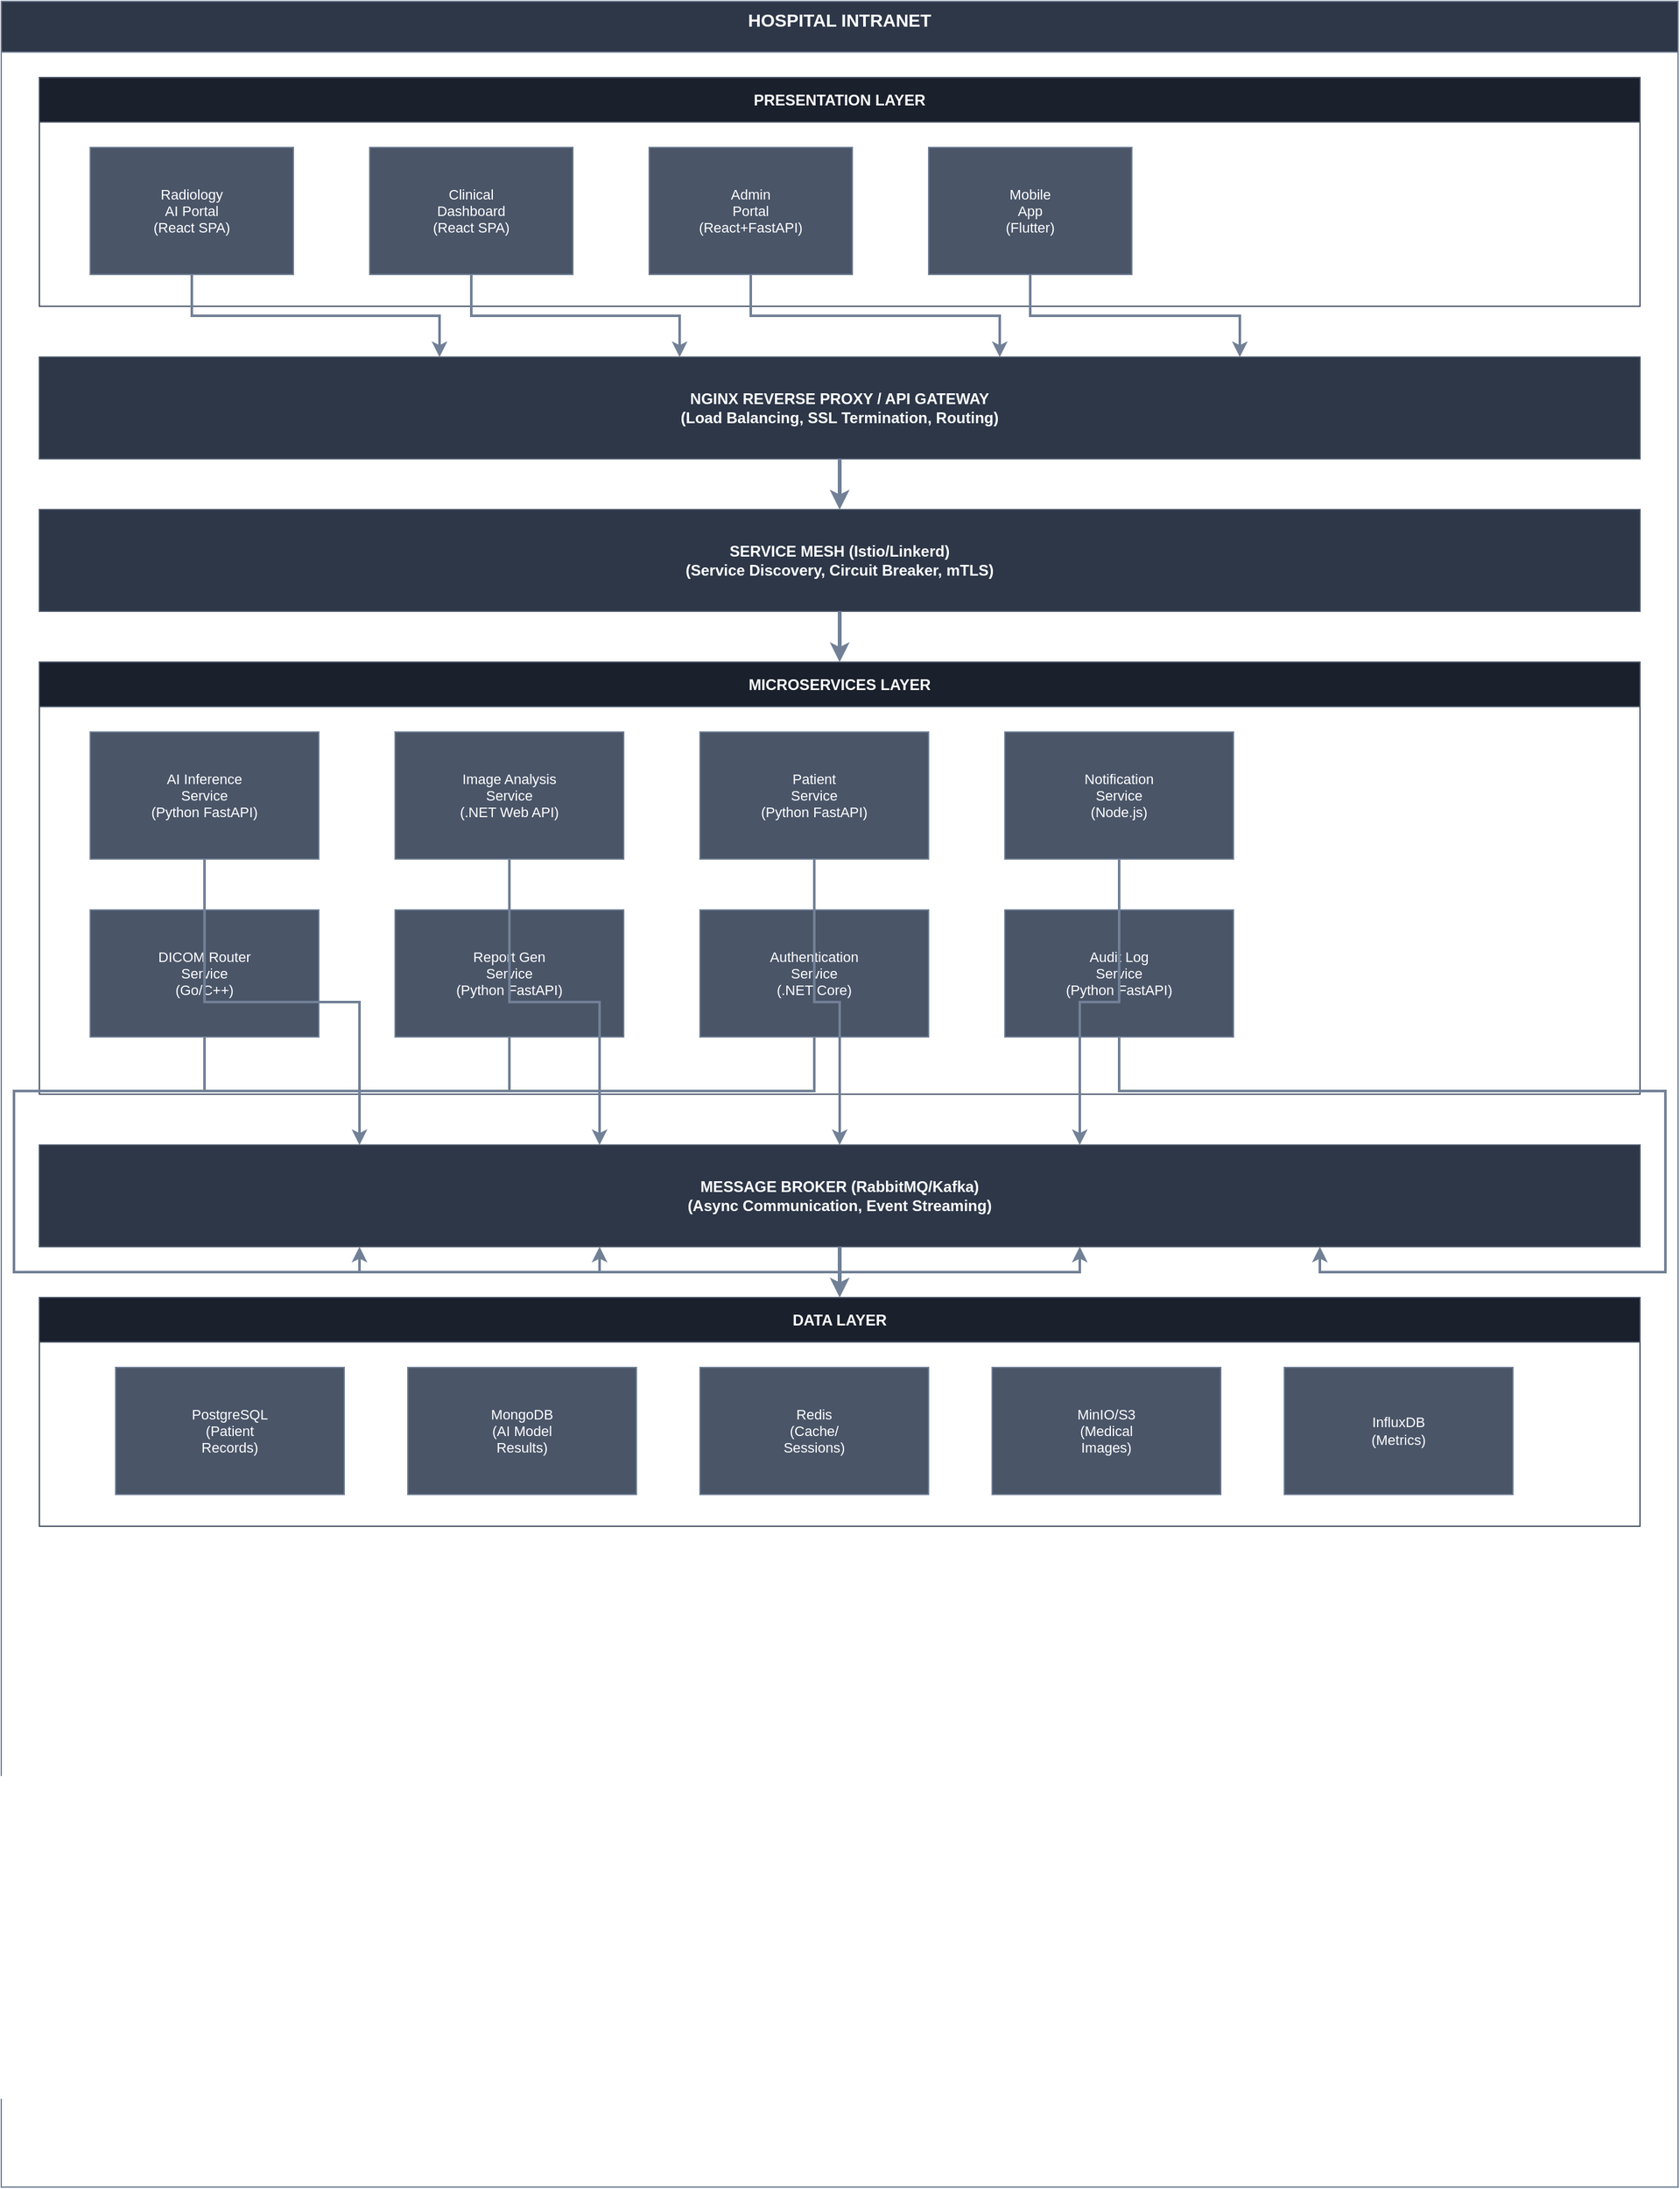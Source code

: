 <mxfile version="24.0.0">
  <diagram name="Hospital Microservice Architecture" id="hospital-arch">
    <mxGraphModel dx="1422" dy="794" grid="1" gridSize="10" guides="1" tooltips="1" connect="1" arrows="1" fold="1" page="1" pageScale="1" pageWidth="1400" pageHeight="1800" math="0" shadow="0">
      <root>
        <mxCell id="0" />
        <mxCell id="1" parent="0" />

        <!-- Hospital Intranet Container -->
        <mxCell id="hospital-container" value="HOSPITAL INTRANET" style="swimlane;whiteSpace=wrap;html=1;fillColor=#2d3748;strokeColor=#718096;fontColor=#FFFFFF;fontSize=14;fontStyle=1;startSize=40;horizontal=1;verticalAlign=top;" vertex="1" parent="1">
          <mxGeometry x="40" y="40" width="1320" height="1720" as="geometry" />
        </mxCell>

        <!-- Presentation Layer Container -->
        <mxCell id="presentation-layer" value="PRESENTATION LAYER" style="swimlane;whiteSpace=wrap;html=1;fillColor=#1a202c;strokeColor=#4a5568;fontColor=#FFFFFF;fontSize=12;fontStyle=1;startSize=35;" vertex="1" parent="hospital-container">
          <mxGeometry x="30" y="60" width="1260" height="180" as="geometry" />
        </mxCell>

        <!-- Frontend Services -->
        <mxCell id="radiology-portal" value="Radiology&#xa;AI Portal&#xa;(React SPA)" style="rounded=0;whiteSpace=wrap;html=1;fillColor=#4a5568;strokeColor=#718096;fontColor=#FFFFFF;fontSize=11;align=center;" vertex="1" parent="presentation-layer">
          <mxGeometry x="40" y="55" width="160" height="100" as="geometry" />
        </mxCell>

        <mxCell id="clinical-dashboard" value="Clinical&#xa;Dashboard&#xa;(React SPA)" style="rounded=0;whiteSpace=wrap;html=1;fillColor=#4a5568;strokeColor=#718096;fontColor=#FFFFFF;fontSize=11;align=center;" vertex="1" parent="presentation-layer">
          <mxGeometry x="260" y="55" width="160" height="100" as="geometry" />
        </mxCell>

        <mxCell id="admin-portal" value="Admin&#xa;Portal&#xa;(React+FastAPI)" style="rounded=0;whiteSpace=wrap;html=1;fillColor=#4a5568;strokeColor=#718096;fontColor=#FFFFFF;fontSize=11;align=center;" vertex="1" parent="presentation-layer">
          <mxGeometry x="480" y="55" width="160" height="100" as="geometry" />
        </mxCell>

        <mxCell id="mobile-app" value="Mobile&#xa;App&#xa;(Flutter)" style="rounded=0;whiteSpace=wrap;html=1;fillColor=#4a5568;strokeColor=#718096;fontColor=#FFFFFF;fontSize=11;align=center;" vertex="1" parent="presentation-layer">
          <mxGeometry x="700" y="55" width="160" height="100" as="geometry" />
        </mxCell>

        <!-- NGINX / API Gateway -->
        <mxCell id="nginx-gateway" value="NGINX REVERSE PROXY / API GATEWAY&#xa;(Load Balancing, SSL Termination, Routing)" style="rounded=0;whiteSpace=wrap;html=1;fillColor=#2d3748;strokeColor=#4a5568;fontColor=#FFFFFF;fontSize=12;fontStyle=1;align=center;" vertex="1" parent="hospital-container">
          <mxGeometry x="30" y="280" width="1260" height="80" as="geometry" />
        </mxCell>

        <!-- Service Mesh -->
        <mxCell id="service-mesh" value="SERVICE MESH (Istio/Linkerd)&#xa;(Service Discovery, Circuit Breaker, mTLS)" style="rounded=0;whiteSpace=wrap;html=1;fillColor=#2d3748;strokeColor=#4a5568;fontColor=#FFFFFF;fontSize=12;fontStyle=1;align=center;" vertex="1" parent="hospital-container">
          <mxGeometry x="30" y="400" width="1260" height="80" as="geometry" />
        </mxCell>

        <!-- Microservices Layer Container -->
        <mxCell id="microservices-layer" value="MICROSERVICES LAYER" style="swimlane;whiteSpace=wrap;html=1;fillColor=#1a202c;strokeColor=#4a5568;fontColor=#FFFFFF;fontSize=12;fontStyle=1;startSize=35;" vertex="1" parent="hospital-container">
          <mxGeometry x="30" y="520" width="1260" height="340" as="geometry" />
        </mxCell>

        <!-- Row 1 of Microservices -->
        <mxCell id="ai-inference" value="AI Inference&#xa;Service&#xa;(Python FastAPI)" style="rounded=0;whiteSpace=wrap;html=1;fillColor=#4a5568;strokeColor=#718096;fontColor=#FFFFFF;fontSize=11;align=center;" vertex="1" parent="microservices-layer">
          <mxGeometry x="40" y="55" width="180" height="100" as="geometry" />
        </mxCell>

        <mxCell id="image-analysis" value="Image Analysis&#xa;Service&#xa;(.NET Web API)" style="rounded=0;whiteSpace=wrap;html=1;fillColor=#4a5568;strokeColor=#718096;fontColor=#FFFFFF;fontSize=11;align=center;" vertex="1" parent="microservices-layer">
          <mxGeometry x="280" y="55" width="180" height="100" as="geometry" />
        </mxCell>

        <mxCell id="patient-service" value="Patient&#xa;Service&#xa;(Python FastAPI)" style="rounded=0;whiteSpace=wrap;html=1;fillColor=#4a5568;strokeColor=#718096;fontColor=#FFFFFF;fontSize=11;align=center;" vertex="1" parent="microservices-layer">
          <mxGeometry x="520" y="55" width="180" height="100" as="geometry" />
        </mxCell>

        <mxCell id="notification-service" value="Notification&#xa;Service&#xa;(Node.js)" style="rounded=0;whiteSpace=wrap;html=1;fillColor=#4a5568;strokeColor=#718096;fontColor=#FFFFFF;fontSize=11;align=center;" vertex="1" parent="microservices-layer">
          <mxGeometry x="760" y="55" width="180" height="100" as="geometry" />
        </mxCell>

        <!-- Row 2 of Microservices -->
        <mxCell id="dicom-router" value="DICOM Router&#xa;Service&#xa;(Go/C++)" style="rounded=0;whiteSpace=wrap;html=1;fillColor=#4a5568;strokeColor=#718096;fontColor=#FFFFFF;fontSize=11;align=center;" vertex="1" parent="microservices-layer">
          <mxGeometry x="40" y="195" width="180" height="100" as="geometry" />
        </mxCell>

        <mxCell id="report-gen" value="Report Gen&#xa;Service&#xa;(Python FastAPI)" style="rounded=0;whiteSpace=wrap;html=1;fillColor=#4a5568;strokeColor=#718096;fontColor=#FFFFFF;fontSize=11;align=center;" vertex="1" parent="microservices-layer">
          <mxGeometry x="280" y="195" width="180" height="100" as="geometry" />
        </mxCell>

        <mxCell id="authentication" value="Authentication&#xa;Service&#xa;(.NET Core)" style="rounded=0;whiteSpace=wrap;html=1;fillColor=#4a5568;strokeColor=#718096;fontColor=#FFFFFF;fontSize=11;align=center;" vertex="1" parent="microservices-layer">
          <mxGeometry x="520" y="195" width="180" height="100" as="geometry" />
        </mxCell>

        <mxCell id="audit-log" value="Audit Log&#xa;Service&#xa;(Python FastAPI)" style="rounded=0;whiteSpace=wrap;html=1;fillColor=#4a5568;strokeColor=#718096;fontColor=#FFFFFF;fontSize=11;align=center;" vertex="1" parent="microservices-layer">
          <mxGeometry x="760" y="195" width="180" height="100" as="geometry" />
        </mxCell>

        <!-- Message Broker -->
        <mxCell id="message-broker" value="MESSAGE BROKER (RabbitMQ/Kafka)&#xa;(Async Communication, Event Streaming)" style="rounded=0;whiteSpace=wrap;html=1;fillColor=#2d3748;strokeColor=#4a5568;fontColor=#FFFFFF;fontSize=12;fontStyle=1;align=center;" vertex="1" parent="hospital-container">
          <mxGeometry x="30" y="900" width="1260" height="80" as="geometry" />
        </mxCell>

        <!-- Data Layer Container -->
        <mxCell id="data-layer" value="DATA LAYER" style="swimlane;whiteSpace=wrap;html=1;fillColor=#1a202c;strokeColor=#4a5568;fontColor=#FFFFFF;fontSize=12;fontStyle=1;startSize=35;" vertex="1" parent="hospital-container">
          <mxGeometry x="30" y="1020" width="1260" height="180" as="geometry" />
        </mxCell>

        <!-- Databases -->
        <mxCell id="postgresql" value="PostgreSQL&#xa;(Patient&#xa;Records)" style="rounded=0;whiteSpace=wrap;html=1;fillColor=#4a5568;strokeColor=#718096;fontColor=#FFFFFF;fontSize=11;align=center;" vertex="1" parent="data-layer">
          <mxGeometry x="60" y="55" width="180" height="100" as="geometry" />
        </mxCell>

        <mxCell id="mongodb" value="MongoDB&#xa;(AI Model&#xa;Results)" style="rounded=0;whiteSpace=wrap;html=1;fillColor=#4a5568;strokeColor=#718096;fontColor=#FFFFFF;fontSize=11;align=center;" vertex="1" parent="data-layer">
          <mxGeometry x="290" y="55" width="180" height="100" as="geometry" />
        </mxCell>

        <mxCell id="redis" value="Redis&#xa;(Cache/&#xa;Sessions)" style="rounded=0;whiteSpace=wrap;html=1;fillColor=#4a5568;strokeColor=#718096;fontColor=#FFFFFF;fontSize=11;align=center;" vertex="1" parent="data-layer">
          <mxGeometry x="520" y="55" width="180" height="100" as="geometry" />
        </mxCell>

        <mxCell id="minio" value="MinIO/S3&#xa;(Medical&#xa;Images)" style="rounded=0;whiteSpace=wrap;html=1;fillColor=#4a5568;strokeColor=#718096;fontColor=#FFFFFF;fontSize=11;align=center;" vertex="1" parent="data-layer">
          <mxGeometry x="750" y="55" width="180" height="100" as="geometry" />
        </mxCell>

        <mxCell id="influxdb" value="InfluxDB&#xa;(Metrics)" style="rounded=0;whiteSpace=wrap;html=1;fillColor=#4a5568;strokeColor=#718096;fontColor=#FFFFFF;fontSize=11;align=center;" vertex="1" parent="data-layer">
          <mxGeometry x="980" y="55" width="180" height="100" as="geometry" />
        </mxCell>

        <!-- Connection Lines -->
        <!-- Presentation to NGINX -->
        <mxCell id="edge1" value="" style="edgeStyle=orthogonalEdgeStyle;rounded=0;orthogonalLoop=1;jettySize=auto;html=1;strokeColor=#718096;strokeWidth=2;exitX=0.5;exitY=1;entryX=0.25;entryY=0;" edge="1" parent="hospital-container" source="radiology-portal" target="nginx-gateway">
          <mxGeometry relative="1" as="geometry" />
        </mxCell>

        <mxCell id="edge2" value="" style="edgeStyle=orthogonalEdgeStyle;rounded=0;orthogonalLoop=1;jettySize=auto;html=1;strokeColor=#718096;strokeWidth=2;exitX=0.5;exitY=1;entryX=0.4;entryY=0;" edge="1" parent="hospital-container" source="clinical-dashboard" target="nginx-gateway">
          <mxGeometry relative="1" as="geometry" />
        </mxCell>

        <mxCell id="edge3" value="" style="edgeStyle=orthogonalEdgeStyle;rounded=0;orthogonalLoop=1;jettySize=auto;html=1;strokeColor=#718096;strokeWidth=2;exitX=0.5;exitY=1;entryX=0.6;entryY=0;" edge="1" parent="hospital-container" source="admin-portal" target="nginx-gateway">
          <mxGeometry relative="1" as="geometry" />
        </mxCell>

        <mxCell id="edge4" value="" style="edgeStyle=orthogonalEdgeStyle;rounded=0;orthogonalLoop=1;jettySize=auto;html=1;strokeColor=#718096;strokeWidth=2;exitX=0.5;exitY=1;entryX=0.75;entryY=0;" edge="1" parent="hospital-container" source="mobile-app" target="nginx-gateway">
          <mxGeometry relative="1" as="geometry" />
        </mxCell>

        <!-- NGINX to Service Mesh -->
        <mxCell id="edge5" value="" style="edgeStyle=orthogonalEdgeStyle;rounded=0;orthogonalLoop=1;jettySize=auto;html=1;strokeColor=#718096;strokeWidth=3;exitX=0.5;exitY=1;entryX=0.5;entryY=0;" edge="1" parent="hospital-container" source="nginx-gateway" target="service-mesh">
          <mxGeometry relative="1" as="geometry" />
        </mxCell>

        <!-- Service Mesh to Microservices -->
        <mxCell id="edge6" value="" style="edgeStyle=orthogonalEdgeStyle;rounded=0;orthogonalLoop=1;jettySize=auto;html=1;strokeColor=#718096;strokeWidth=3;exitX=0.5;exitY=1;entryX=0.5;entryY=0;" edge="1" parent="hospital-container" source="service-mesh" target="microservices-layer">
          <mxGeometry relative="1" as="geometry" />
        </mxCell>

        <!-- Microservices to Message Broker -->
        <mxCell id="edge7" value="" style="edgeStyle=orthogonalEdgeStyle;rounded=0;orthogonalLoop=1;jettySize=auto;html=1;strokeColor=#718096;strokeWidth=2;exitX=0.5;exitY=1;entryX=0.2;entryY=0;" edge="1" parent="hospital-container" source="ai-inference" target="message-broker">
          <mxGeometry relative="1" as="geometry" />
        </mxCell>

        <mxCell id="edge8" value="" style="edgeStyle=orthogonalEdgeStyle;rounded=0;orthogonalLoop=1;jettySize=auto;html=1;strokeColor=#718096;strokeWidth=2;exitX=0.5;exitY=1;entryX=0.35;entryY=0;" edge="1" parent="hospital-container" source="image-analysis" target="message-broker">
          <mxGeometry relative="1" as="geometry" />
        </mxCell>

        <mxCell id="edge9" value="" style="edgeStyle=orthogonalEdgeStyle;rounded=0;orthogonalLoop=1;jettySize=auto;html=1;strokeColor=#718096;strokeWidth=2;exitX=0.5;exitY=1;entryX=0.5;entryY=0;" edge="1" parent="hospital-container" source="patient-service" target="message-broker">
          <mxGeometry relative="1" as="geometry" />
        </mxCell>

        <mxCell id="edge10" value="" style="edgeStyle=orthogonalEdgeStyle;rounded=0;orthogonalLoop=1;jettySize=auto;html=1;strokeColor=#718096;strokeWidth=2;exitX=0.5;exitY=1;entryX=0.65;entryY=0;" edge="1" parent="hospital-container" source="notification-service" target="message-broker">
          <mxGeometry relative="1" as="geometry" />
        </mxCell>

        <mxCell id="edge11" value="" style="edgeStyle=orthogonalEdgeStyle;rounded=0;orthogonalLoop=1;jettySize=auto;html=1;strokeColor=#718096;strokeWidth=2;exitX=0.5;exitY=1;entryX=0.2;entryY=1;" edge="1" parent="hospital-container" source="dicom-router" target="message-broker">
          <mxGeometry relative="1" as="geometry" />
        </mxCell>

        <mxCell id="edge12" value="" style="edgeStyle=orthogonalEdgeStyle;rounded=0;orthogonalLoop=1;jettySize=auto;html=1;strokeColor=#718096;strokeWidth=2;exitX=0.5;exitY=1;entryX=0.35;entryY=1;" edge="1" parent="hospital-container" source="report-gen" target="message-broker">
          <mxGeometry relative="1" as="geometry" />
        </mxCell>

        <mxCell id="edge13" value="" style="edgeStyle=orthogonalEdgeStyle;rounded=0;orthogonalLoop=1;jettySize=auto;html=1;strokeColor=#718096;strokeWidth=2;exitX=0.5;exitY=1;entryX=0.65;entryY=1;" edge="1" parent="hospital-container" source="authentication" target="message-broker">
          <mxGeometry relative="1" as="geometry" />
        </mxCell>

        <mxCell id="edge14" value="" style="edgeStyle=orthogonalEdgeStyle;rounded=0;orthogonalLoop=1;jettySize=auto;html=1;strokeColor=#718096;strokeWidth=2;exitX=0.5;exitY=1;entryX=0.8;entryY=1;" edge="1" parent="hospital-container" source="audit-log" target="message-broker">
          <mxGeometry relative="1" as="geometry" />
        </mxCell>

        <!-- Message Broker to Data Layer -->
        <mxCell id="edge15" value="" style="edgeStyle=orthogonalEdgeStyle;rounded=0;orthogonalLoop=1;jettySize=auto;html=1;strokeColor=#718096;strokeWidth=3;exitX=0.5;exitY=1;entryX=0.5;entryY=0;" edge="1" parent="hospital-container" source="message-broker" target="data-layer">
          <mxGeometry relative="1" as="geometry" />
        </mxCell>
      </root>
    </mxGraphModel>
  </diagram>
</mxfile>
